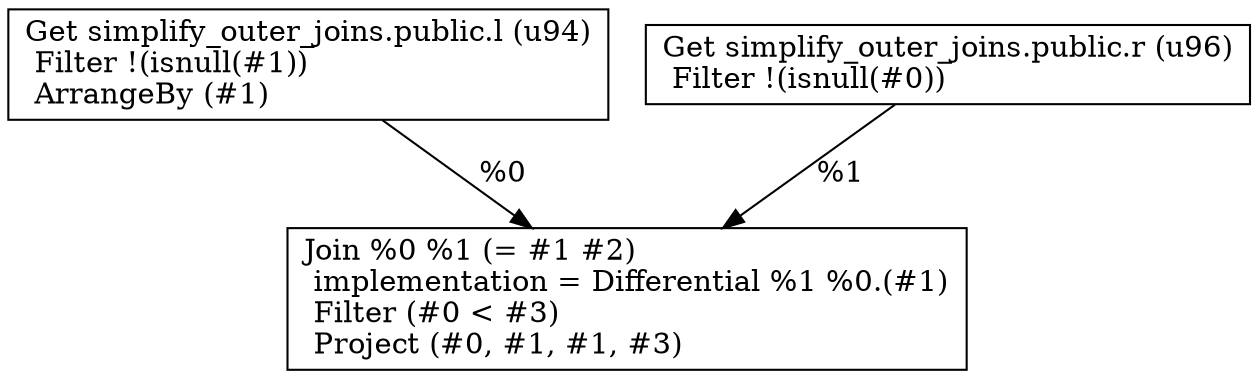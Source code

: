 digraph G {
    node0 [shape = record, label=" Get simplify_outer_joins.public.l (u94)\l Filter !(isnull(#1))\l ArrangeBy (#1)\l"]
    node1 [shape = record, label=" Get simplify_outer_joins.public.r (u96)\l Filter !(isnull(#0))\l"]
    node2 [shape = record, label=" Join %0 %1 (= #1 #2)\l  implementation = Differential %1 %0.(#1)\l Filter (#0 \< #3)\l Project (#0, #1, #1, #3)\l"]
    node0 -> node2 [label = "%0\l"]
    node1 -> node2 [label = "%1\l"]
}
